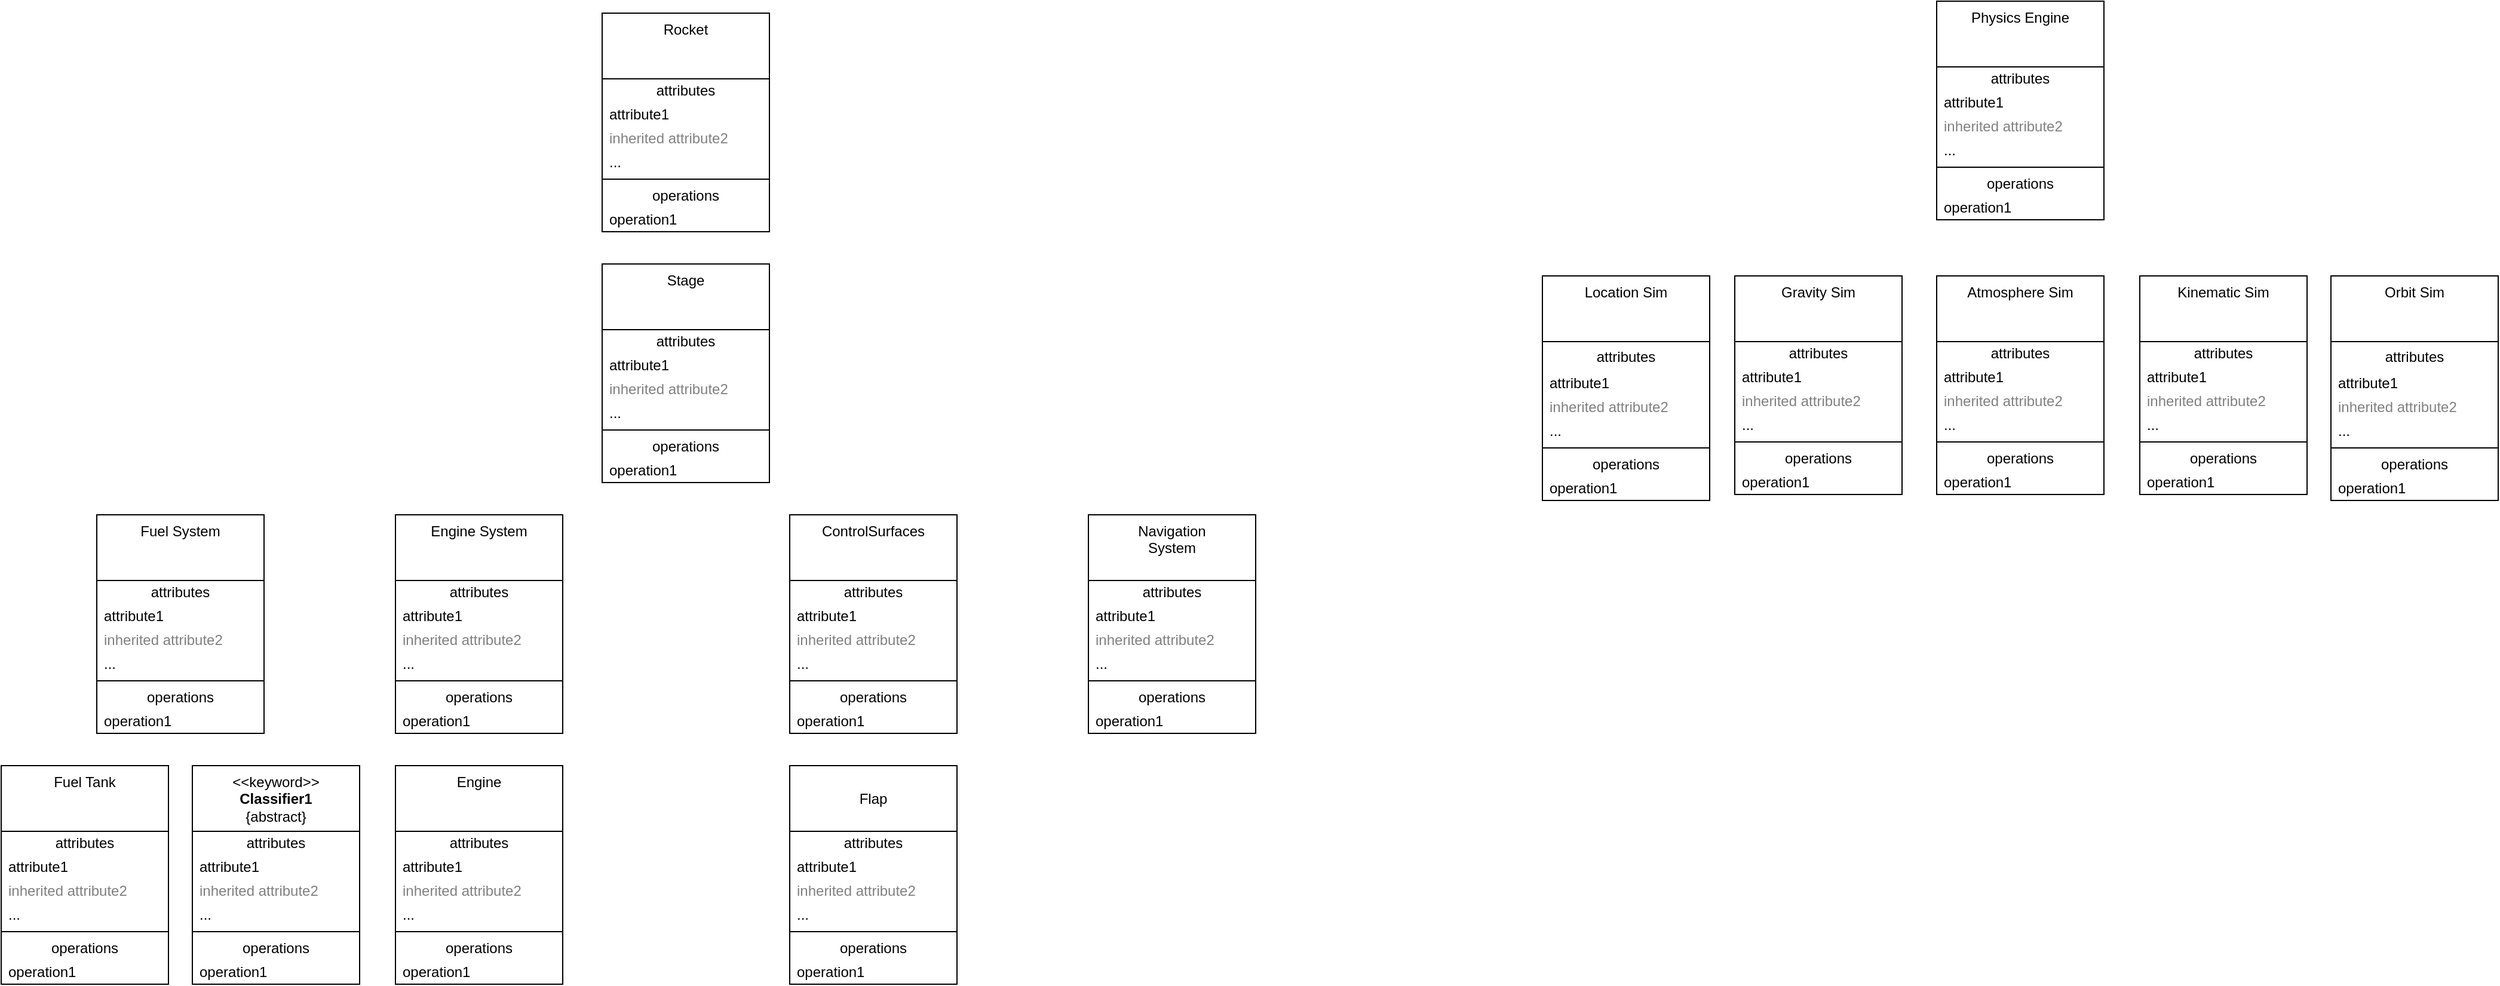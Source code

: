 <mxfile version="25.0.3">
  <diagram id="C5RBs43oDa-KdzZeNtuy" name="Page-1">
    <mxGraphModel dx="2218" dy="753" grid="1" gridSize="10" guides="1" tooltips="1" connect="1" arrows="1" fold="1" page="1" pageScale="1" pageWidth="827" pageHeight="1169" math="0" shadow="0">
      <root>
        <mxCell id="WIyWlLk6GJQsqaUBKTNV-0" />
        <mxCell id="WIyWlLk6GJQsqaUBKTNV-1" parent="WIyWlLk6GJQsqaUBKTNV-0" />
        <mxCell id="3I-1rh7asqdS5Tqx0o0W-0" value="Rocket" style="swimlane;fontStyle=0;align=center;verticalAlign=top;childLayout=stackLayout;horizontal=1;startSize=55;horizontalStack=0;resizeParent=1;resizeParentMax=0;resizeLast=0;collapsible=0;marginBottom=0;html=1;whiteSpace=wrap;" vertex="1" parent="WIyWlLk6GJQsqaUBKTNV-1">
          <mxGeometry x="343" y="130" width="140" height="183" as="geometry" />
        </mxCell>
        <mxCell id="3I-1rh7asqdS5Tqx0o0W-1" value="attributes" style="text;html=1;strokeColor=none;fillColor=none;align=center;verticalAlign=middle;spacingLeft=4;spacingRight=4;overflow=hidden;rotatable=0;points=[[0,0.5],[1,0.5]];portConstraint=eastwest;whiteSpace=wrap;" vertex="1" parent="3I-1rh7asqdS5Tqx0o0W-0">
          <mxGeometry y="55" width="140" height="20" as="geometry" />
        </mxCell>
        <mxCell id="3I-1rh7asqdS5Tqx0o0W-2" value="attribute1" style="text;html=1;strokeColor=none;fillColor=none;align=left;verticalAlign=middle;spacingLeft=4;spacingRight=4;overflow=hidden;rotatable=0;points=[[0,0.5],[1,0.5]];portConstraint=eastwest;whiteSpace=wrap;" vertex="1" parent="3I-1rh7asqdS5Tqx0o0W-0">
          <mxGeometry y="75" width="140" height="20" as="geometry" />
        </mxCell>
        <mxCell id="3I-1rh7asqdS5Tqx0o0W-3" value="inherited attribute2" style="text;html=1;strokeColor=none;fillColor=none;align=left;verticalAlign=middle;spacingLeft=4;spacingRight=4;overflow=hidden;rotatable=0;points=[[0,0.5],[1,0.5]];portConstraint=eastwest;fontColor=#808080;whiteSpace=wrap;" vertex="1" parent="3I-1rh7asqdS5Tqx0o0W-0">
          <mxGeometry y="95" width="140" height="20" as="geometry" />
        </mxCell>
        <mxCell id="3I-1rh7asqdS5Tqx0o0W-4" value="..." style="text;html=1;strokeColor=none;fillColor=none;align=left;verticalAlign=middle;spacingLeft=4;spacingRight=4;overflow=hidden;rotatable=0;points=[[0,0.5],[1,0.5]];portConstraint=eastwest;whiteSpace=wrap;" vertex="1" parent="3I-1rh7asqdS5Tqx0o0W-0">
          <mxGeometry y="115" width="140" height="20" as="geometry" />
        </mxCell>
        <mxCell id="3I-1rh7asqdS5Tqx0o0W-5" value="" style="line;strokeWidth=1;fillColor=none;align=left;verticalAlign=middle;spacingTop=-1;spacingLeft=3;spacingRight=3;rotatable=0;labelPosition=right;points=[];portConstraint=eastwest;" vertex="1" parent="3I-1rh7asqdS5Tqx0o0W-0">
          <mxGeometry y="135" width="140" height="8" as="geometry" />
        </mxCell>
        <mxCell id="3I-1rh7asqdS5Tqx0o0W-6" value="operations" style="text;html=1;strokeColor=none;fillColor=none;align=center;verticalAlign=middle;spacingLeft=4;spacingRight=4;overflow=hidden;rotatable=0;points=[[0,0.5],[1,0.5]];portConstraint=eastwest;whiteSpace=wrap;" vertex="1" parent="3I-1rh7asqdS5Tqx0o0W-0">
          <mxGeometry y="143" width="140" height="20" as="geometry" />
        </mxCell>
        <mxCell id="3I-1rh7asqdS5Tqx0o0W-7" value="operation1" style="text;html=1;strokeColor=none;fillColor=none;align=left;verticalAlign=middle;spacingLeft=4;spacingRight=4;overflow=hidden;rotatable=0;points=[[0,0.5],[1,0.5]];portConstraint=eastwest;whiteSpace=wrap;" vertex="1" parent="3I-1rh7asqdS5Tqx0o0W-0">
          <mxGeometry y="163" width="140" height="20" as="geometry" />
        </mxCell>
        <mxCell id="3I-1rh7asqdS5Tqx0o0W-48" value="Engine System&lt;div&gt;&lt;br&gt;&lt;/div&gt;" style="swimlane;fontStyle=0;align=center;verticalAlign=top;childLayout=stackLayout;horizontal=1;startSize=55;horizontalStack=0;resizeParent=1;resizeParentMax=0;resizeLast=0;collapsible=0;marginBottom=0;html=1;whiteSpace=wrap;" vertex="1" parent="WIyWlLk6GJQsqaUBKTNV-1">
          <mxGeometry x="170" y="550" width="140" height="183" as="geometry" />
        </mxCell>
        <mxCell id="3I-1rh7asqdS5Tqx0o0W-49" value="attributes" style="text;html=1;strokeColor=none;fillColor=none;align=center;verticalAlign=middle;spacingLeft=4;spacingRight=4;overflow=hidden;rotatable=0;points=[[0,0.5],[1,0.5]];portConstraint=eastwest;whiteSpace=wrap;" vertex="1" parent="3I-1rh7asqdS5Tqx0o0W-48">
          <mxGeometry y="55" width="140" height="20" as="geometry" />
        </mxCell>
        <mxCell id="3I-1rh7asqdS5Tqx0o0W-50" value="attribute1" style="text;html=1;strokeColor=none;fillColor=none;align=left;verticalAlign=middle;spacingLeft=4;spacingRight=4;overflow=hidden;rotatable=0;points=[[0,0.5],[1,0.5]];portConstraint=eastwest;whiteSpace=wrap;" vertex="1" parent="3I-1rh7asqdS5Tqx0o0W-48">
          <mxGeometry y="75" width="140" height="20" as="geometry" />
        </mxCell>
        <mxCell id="3I-1rh7asqdS5Tqx0o0W-51" value="inherited attribute2" style="text;html=1;strokeColor=none;fillColor=none;align=left;verticalAlign=middle;spacingLeft=4;spacingRight=4;overflow=hidden;rotatable=0;points=[[0,0.5],[1,0.5]];portConstraint=eastwest;fontColor=#808080;whiteSpace=wrap;" vertex="1" parent="3I-1rh7asqdS5Tqx0o0W-48">
          <mxGeometry y="95" width="140" height="20" as="geometry" />
        </mxCell>
        <mxCell id="3I-1rh7asqdS5Tqx0o0W-52" value="..." style="text;html=1;strokeColor=none;fillColor=none;align=left;verticalAlign=middle;spacingLeft=4;spacingRight=4;overflow=hidden;rotatable=0;points=[[0,0.5],[1,0.5]];portConstraint=eastwest;whiteSpace=wrap;" vertex="1" parent="3I-1rh7asqdS5Tqx0o0W-48">
          <mxGeometry y="115" width="140" height="20" as="geometry" />
        </mxCell>
        <mxCell id="3I-1rh7asqdS5Tqx0o0W-53" value="" style="line;strokeWidth=1;fillColor=none;align=left;verticalAlign=middle;spacingTop=-1;spacingLeft=3;spacingRight=3;rotatable=0;labelPosition=right;points=[];portConstraint=eastwest;" vertex="1" parent="3I-1rh7asqdS5Tqx0o0W-48">
          <mxGeometry y="135" width="140" height="8" as="geometry" />
        </mxCell>
        <mxCell id="3I-1rh7asqdS5Tqx0o0W-54" value="operations" style="text;html=1;strokeColor=none;fillColor=none;align=center;verticalAlign=middle;spacingLeft=4;spacingRight=4;overflow=hidden;rotatable=0;points=[[0,0.5],[1,0.5]];portConstraint=eastwest;whiteSpace=wrap;" vertex="1" parent="3I-1rh7asqdS5Tqx0o0W-48">
          <mxGeometry y="143" width="140" height="20" as="geometry" />
        </mxCell>
        <mxCell id="3I-1rh7asqdS5Tqx0o0W-55" value="operation1" style="text;html=1;strokeColor=none;fillColor=none;align=left;verticalAlign=middle;spacingLeft=4;spacingRight=4;overflow=hidden;rotatable=0;points=[[0,0.5],[1,0.5]];portConstraint=eastwest;whiteSpace=wrap;" vertex="1" parent="3I-1rh7asqdS5Tqx0o0W-48">
          <mxGeometry y="163" width="140" height="20" as="geometry" />
        </mxCell>
        <mxCell id="3I-1rh7asqdS5Tqx0o0W-56" value="&lt;div&gt;ControlSurfaces&lt;/div&gt;" style="swimlane;fontStyle=0;align=center;verticalAlign=top;childLayout=stackLayout;horizontal=1;startSize=55;horizontalStack=0;resizeParent=1;resizeParentMax=0;resizeLast=0;collapsible=0;marginBottom=0;html=1;whiteSpace=wrap;" vertex="1" parent="WIyWlLk6GJQsqaUBKTNV-1">
          <mxGeometry x="500" y="550" width="140" height="183" as="geometry" />
        </mxCell>
        <mxCell id="3I-1rh7asqdS5Tqx0o0W-57" value="attributes" style="text;html=1;strokeColor=none;fillColor=none;align=center;verticalAlign=middle;spacingLeft=4;spacingRight=4;overflow=hidden;rotatable=0;points=[[0,0.5],[1,0.5]];portConstraint=eastwest;whiteSpace=wrap;" vertex="1" parent="3I-1rh7asqdS5Tqx0o0W-56">
          <mxGeometry y="55" width="140" height="20" as="geometry" />
        </mxCell>
        <mxCell id="3I-1rh7asqdS5Tqx0o0W-58" value="attribute1" style="text;html=1;strokeColor=none;fillColor=none;align=left;verticalAlign=middle;spacingLeft=4;spacingRight=4;overflow=hidden;rotatable=0;points=[[0,0.5],[1,0.5]];portConstraint=eastwest;whiteSpace=wrap;" vertex="1" parent="3I-1rh7asqdS5Tqx0o0W-56">
          <mxGeometry y="75" width="140" height="20" as="geometry" />
        </mxCell>
        <mxCell id="3I-1rh7asqdS5Tqx0o0W-59" value="inherited attribute2" style="text;html=1;strokeColor=none;fillColor=none;align=left;verticalAlign=middle;spacingLeft=4;spacingRight=4;overflow=hidden;rotatable=0;points=[[0,0.5],[1,0.5]];portConstraint=eastwest;fontColor=#808080;whiteSpace=wrap;" vertex="1" parent="3I-1rh7asqdS5Tqx0o0W-56">
          <mxGeometry y="95" width="140" height="20" as="geometry" />
        </mxCell>
        <mxCell id="3I-1rh7asqdS5Tqx0o0W-60" value="..." style="text;html=1;strokeColor=none;fillColor=none;align=left;verticalAlign=middle;spacingLeft=4;spacingRight=4;overflow=hidden;rotatable=0;points=[[0,0.5],[1,0.5]];portConstraint=eastwest;whiteSpace=wrap;" vertex="1" parent="3I-1rh7asqdS5Tqx0o0W-56">
          <mxGeometry y="115" width="140" height="20" as="geometry" />
        </mxCell>
        <mxCell id="3I-1rh7asqdS5Tqx0o0W-61" value="" style="line;strokeWidth=1;fillColor=none;align=left;verticalAlign=middle;spacingTop=-1;spacingLeft=3;spacingRight=3;rotatable=0;labelPosition=right;points=[];portConstraint=eastwest;" vertex="1" parent="3I-1rh7asqdS5Tqx0o0W-56">
          <mxGeometry y="135" width="140" height="8" as="geometry" />
        </mxCell>
        <mxCell id="3I-1rh7asqdS5Tqx0o0W-62" value="operations" style="text;html=1;strokeColor=none;fillColor=none;align=center;verticalAlign=middle;spacingLeft=4;spacingRight=4;overflow=hidden;rotatable=0;points=[[0,0.5],[1,0.5]];portConstraint=eastwest;whiteSpace=wrap;" vertex="1" parent="3I-1rh7asqdS5Tqx0o0W-56">
          <mxGeometry y="143" width="140" height="20" as="geometry" />
        </mxCell>
        <mxCell id="3I-1rh7asqdS5Tqx0o0W-63" value="operation1" style="text;html=1;strokeColor=none;fillColor=none;align=left;verticalAlign=middle;spacingLeft=4;spacingRight=4;overflow=hidden;rotatable=0;points=[[0,0.5],[1,0.5]];portConstraint=eastwest;whiteSpace=wrap;" vertex="1" parent="3I-1rh7asqdS5Tqx0o0W-56">
          <mxGeometry y="163" width="140" height="20" as="geometry" />
        </mxCell>
        <mxCell id="3I-1rh7asqdS5Tqx0o0W-70" value="Engine" style="swimlane;fontStyle=0;align=center;verticalAlign=top;childLayout=stackLayout;horizontal=1;startSize=55;horizontalStack=0;resizeParent=1;resizeParentMax=0;resizeLast=0;collapsible=0;marginBottom=0;html=1;whiteSpace=wrap;" vertex="1" parent="WIyWlLk6GJQsqaUBKTNV-1">
          <mxGeometry x="170" y="760" width="140" height="183" as="geometry" />
        </mxCell>
        <mxCell id="3I-1rh7asqdS5Tqx0o0W-71" value="attributes" style="text;html=1;strokeColor=none;fillColor=none;align=center;verticalAlign=middle;spacingLeft=4;spacingRight=4;overflow=hidden;rotatable=0;points=[[0,0.5],[1,0.5]];portConstraint=eastwest;whiteSpace=wrap;" vertex="1" parent="3I-1rh7asqdS5Tqx0o0W-70">
          <mxGeometry y="55" width="140" height="20" as="geometry" />
        </mxCell>
        <mxCell id="3I-1rh7asqdS5Tqx0o0W-72" value="attribute1" style="text;html=1;strokeColor=none;fillColor=none;align=left;verticalAlign=middle;spacingLeft=4;spacingRight=4;overflow=hidden;rotatable=0;points=[[0,0.5],[1,0.5]];portConstraint=eastwest;whiteSpace=wrap;" vertex="1" parent="3I-1rh7asqdS5Tqx0o0W-70">
          <mxGeometry y="75" width="140" height="20" as="geometry" />
        </mxCell>
        <mxCell id="3I-1rh7asqdS5Tqx0o0W-73" value="inherited attribute2" style="text;html=1;strokeColor=none;fillColor=none;align=left;verticalAlign=middle;spacingLeft=4;spacingRight=4;overflow=hidden;rotatable=0;points=[[0,0.5],[1,0.5]];portConstraint=eastwest;fontColor=#808080;whiteSpace=wrap;" vertex="1" parent="3I-1rh7asqdS5Tqx0o0W-70">
          <mxGeometry y="95" width="140" height="20" as="geometry" />
        </mxCell>
        <mxCell id="3I-1rh7asqdS5Tqx0o0W-74" value="..." style="text;html=1;strokeColor=none;fillColor=none;align=left;verticalAlign=middle;spacingLeft=4;spacingRight=4;overflow=hidden;rotatable=0;points=[[0,0.5],[1,0.5]];portConstraint=eastwest;whiteSpace=wrap;" vertex="1" parent="3I-1rh7asqdS5Tqx0o0W-70">
          <mxGeometry y="115" width="140" height="20" as="geometry" />
        </mxCell>
        <mxCell id="3I-1rh7asqdS5Tqx0o0W-75" value="" style="line;strokeWidth=1;fillColor=none;align=left;verticalAlign=middle;spacingTop=-1;spacingLeft=3;spacingRight=3;rotatable=0;labelPosition=right;points=[];portConstraint=eastwest;" vertex="1" parent="3I-1rh7asqdS5Tqx0o0W-70">
          <mxGeometry y="135" width="140" height="8" as="geometry" />
        </mxCell>
        <mxCell id="3I-1rh7asqdS5Tqx0o0W-76" value="operations" style="text;html=1;strokeColor=none;fillColor=none;align=center;verticalAlign=middle;spacingLeft=4;spacingRight=4;overflow=hidden;rotatable=0;points=[[0,0.5],[1,0.5]];portConstraint=eastwest;whiteSpace=wrap;" vertex="1" parent="3I-1rh7asqdS5Tqx0o0W-70">
          <mxGeometry y="143" width="140" height="20" as="geometry" />
        </mxCell>
        <mxCell id="3I-1rh7asqdS5Tqx0o0W-77" value="operation1" style="text;html=1;strokeColor=none;fillColor=none;align=left;verticalAlign=middle;spacingLeft=4;spacingRight=4;overflow=hidden;rotatable=0;points=[[0,0.5],[1,0.5]];portConstraint=eastwest;whiteSpace=wrap;" vertex="1" parent="3I-1rh7asqdS5Tqx0o0W-70">
          <mxGeometry y="163" width="140" height="20" as="geometry" />
        </mxCell>
        <mxCell id="3I-1rh7asqdS5Tqx0o0W-78" value="&lt;br&gt;Flap" style="swimlane;fontStyle=0;align=center;verticalAlign=top;childLayout=stackLayout;horizontal=1;startSize=55;horizontalStack=0;resizeParent=1;resizeParentMax=0;resizeLast=0;collapsible=0;marginBottom=0;html=1;whiteSpace=wrap;" vertex="1" parent="WIyWlLk6GJQsqaUBKTNV-1">
          <mxGeometry x="500" y="760" width="140" height="183" as="geometry" />
        </mxCell>
        <mxCell id="3I-1rh7asqdS5Tqx0o0W-79" value="attributes" style="text;html=1;strokeColor=none;fillColor=none;align=center;verticalAlign=middle;spacingLeft=4;spacingRight=4;overflow=hidden;rotatable=0;points=[[0,0.5],[1,0.5]];portConstraint=eastwest;whiteSpace=wrap;" vertex="1" parent="3I-1rh7asqdS5Tqx0o0W-78">
          <mxGeometry y="55" width="140" height="20" as="geometry" />
        </mxCell>
        <mxCell id="3I-1rh7asqdS5Tqx0o0W-80" value="attribute1" style="text;html=1;strokeColor=none;fillColor=none;align=left;verticalAlign=middle;spacingLeft=4;spacingRight=4;overflow=hidden;rotatable=0;points=[[0,0.5],[1,0.5]];portConstraint=eastwest;whiteSpace=wrap;" vertex="1" parent="3I-1rh7asqdS5Tqx0o0W-78">
          <mxGeometry y="75" width="140" height="20" as="geometry" />
        </mxCell>
        <mxCell id="3I-1rh7asqdS5Tqx0o0W-81" value="inherited attribute2" style="text;html=1;strokeColor=none;fillColor=none;align=left;verticalAlign=middle;spacingLeft=4;spacingRight=4;overflow=hidden;rotatable=0;points=[[0,0.5],[1,0.5]];portConstraint=eastwest;fontColor=#808080;whiteSpace=wrap;" vertex="1" parent="3I-1rh7asqdS5Tqx0o0W-78">
          <mxGeometry y="95" width="140" height="20" as="geometry" />
        </mxCell>
        <mxCell id="3I-1rh7asqdS5Tqx0o0W-82" value="..." style="text;html=1;strokeColor=none;fillColor=none;align=left;verticalAlign=middle;spacingLeft=4;spacingRight=4;overflow=hidden;rotatable=0;points=[[0,0.5],[1,0.5]];portConstraint=eastwest;whiteSpace=wrap;" vertex="1" parent="3I-1rh7asqdS5Tqx0o0W-78">
          <mxGeometry y="115" width="140" height="20" as="geometry" />
        </mxCell>
        <mxCell id="3I-1rh7asqdS5Tqx0o0W-83" value="" style="line;strokeWidth=1;fillColor=none;align=left;verticalAlign=middle;spacingTop=-1;spacingLeft=3;spacingRight=3;rotatable=0;labelPosition=right;points=[];portConstraint=eastwest;" vertex="1" parent="3I-1rh7asqdS5Tqx0o0W-78">
          <mxGeometry y="135" width="140" height="8" as="geometry" />
        </mxCell>
        <mxCell id="3I-1rh7asqdS5Tqx0o0W-84" value="operations" style="text;html=1;strokeColor=none;fillColor=none;align=center;verticalAlign=middle;spacingLeft=4;spacingRight=4;overflow=hidden;rotatable=0;points=[[0,0.5],[1,0.5]];portConstraint=eastwest;whiteSpace=wrap;" vertex="1" parent="3I-1rh7asqdS5Tqx0o0W-78">
          <mxGeometry y="143" width="140" height="20" as="geometry" />
        </mxCell>
        <mxCell id="3I-1rh7asqdS5Tqx0o0W-85" value="operation1" style="text;html=1;strokeColor=none;fillColor=none;align=left;verticalAlign=middle;spacingLeft=4;spacingRight=4;overflow=hidden;rotatable=0;points=[[0,0.5],[1,0.5]];portConstraint=eastwest;whiteSpace=wrap;" vertex="1" parent="3I-1rh7asqdS5Tqx0o0W-78">
          <mxGeometry y="163" width="140" height="20" as="geometry" />
        </mxCell>
        <mxCell id="3I-1rh7asqdS5Tqx0o0W-86" value="Fuel System" style="swimlane;fontStyle=0;align=center;verticalAlign=top;childLayout=stackLayout;horizontal=1;startSize=55;horizontalStack=0;resizeParent=1;resizeParentMax=0;resizeLast=0;collapsible=0;marginBottom=0;html=1;whiteSpace=wrap;" vertex="1" parent="WIyWlLk6GJQsqaUBKTNV-1">
          <mxGeometry x="-80" y="550" width="140" height="183" as="geometry" />
        </mxCell>
        <mxCell id="3I-1rh7asqdS5Tqx0o0W-87" value="attributes" style="text;html=1;strokeColor=none;fillColor=none;align=center;verticalAlign=middle;spacingLeft=4;spacingRight=4;overflow=hidden;rotatable=0;points=[[0,0.5],[1,0.5]];portConstraint=eastwest;whiteSpace=wrap;" vertex="1" parent="3I-1rh7asqdS5Tqx0o0W-86">
          <mxGeometry y="55" width="140" height="20" as="geometry" />
        </mxCell>
        <mxCell id="3I-1rh7asqdS5Tqx0o0W-88" value="attribute1" style="text;html=1;strokeColor=none;fillColor=none;align=left;verticalAlign=middle;spacingLeft=4;spacingRight=4;overflow=hidden;rotatable=0;points=[[0,0.5],[1,0.5]];portConstraint=eastwest;whiteSpace=wrap;" vertex="1" parent="3I-1rh7asqdS5Tqx0o0W-86">
          <mxGeometry y="75" width="140" height="20" as="geometry" />
        </mxCell>
        <mxCell id="3I-1rh7asqdS5Tqx0o0W-89" value="inherited attribute2" style="text;html=1;strokeColor=none;fillColor=none;align=left;verticalAlign=middle;spacingLeft=4;spacingRight=4;overflow=hidden;rotatable=0;points=[[0,0.5],[1,0.5]];portConstraint=eastwest;fontColor=#808080;whiteSpace=wrap;" vertex="1" parent="3I-1rh7asqdS5Tqx0o0W-86">
          <mxGeometry y="95" width="140" height="20" as="geometry" />
        </mxCell>
        <mxCell id="3I-1rh7asqdS5Tqx0o0W-90" value="..." style="text;html=1;strokeColor=none;fillColor=none;align=left;verticalAlign=middle;spacingLeft=4;spacingRight=4;overflow=hidden;rotatable=0;points=[[0,0.5],[1,0.5]];portConstraint=eastwest;whiteSpace=wrap;" vertex="1" parent="3I-1rh7asqdS5Tqx0o0W-86">
          <mxGeometry y="115" width="140" height="20" as="geometry" />
        </mxCell>
        <mxCell id="3I-1rh7asqdS5Tqx0o0W-91" value="" style="line;strokeWidth=1;fillColor=none;align=left;verticalAlign=middle;spacingTop=-1;spacingLeft=3;spacingRight=3;rotatable=0;labelPosition=right;points=[];portConstraint=eastwest;" vertex="1" parent="3I-1rh7asqdS5Tqx0o0W-86">
          <mxGeometry y="135" width="140" height="8" as="geometry" />
        </mxCell>
        <mxCell id="3I-1rh7asqdS5Tqx0o0W-92" value="operations" style="text;html=1;strokeColor=none;fillColor=none;align=center;verticalAlign=middle;spacingLeft=4;spacingRight=4;overflow=hidden;rotatable=0;points=[[0,0.5],[1,0.5]];portConstraint=eastwest;whiteSpace=wrap;" vertex="1" parent="3I-1rh7asqdS5Tqx0o0W-86">
          <mxGeometry y="143" width="140" height="20" as="geometry" />
        </mxCell>
        <mxCell id="3I-1rh7asqdS5Tqx0o0W-93" value="operation1" style="text;html=1;strokeColor=none;fillColor=none;align=left;verticalAlign=middle;spacingLeft=4;spacingRight=4;overflow=hidden;rotatable=0;points=[[0,0.5],[1,0.5]];portConstraint=eastwest;whiteSpace=wrap;" vertex="1" parent="3I-1rh7asqdS5Tqx0o0W-86">
          <mxGeometry y="163" width="140" height="20" as="geometry" />
        </mxCell>
        <mxCell id="3I-1rh7asqdS5Tqx0o0W-94" value="Fuel Tank" style="swimlane;fontStyle=0;align=center;verticalAlign=top;childLayout=stackLayout;horizontal=1;startSize=55;horizontalStack=0;resizeParent=1;resizeParentMax=0;resizeLast=0;collapsible=0;marginBottom=0;html=1;whiteSpace=wrap;" vertex="1" parent="WIyWlLk6GJQsqaUBKTNV-1">
          <mxGeometry x="-160" y="760" width="140" height="183" as="geometry" />
        </mxCell>
        <mxCell id="3I-1rh7asqdS5Tqx0o0W-95" value="attributes" style="text;html=1;strokeColor=none;fillColor=none;align=center;verticalAlign=middle;spacingLeft=4;spacingRight=4;overflow=hidden;rotatable=0;points=[[0,0.5],[1,0.5]];portConstraint=eastwest;whiteSpace=wrap;" vertex="1" parent="3I-1rh7asqdS5Tqx0o0W-94">
          <mxGeometry y="55" width="140" height="20" as="geometry" />
        </mxCell>
        <mxCell id="3I-1rh7asqdS5Tqx0o0W-96" value="attribute1" style="text;html=1;strokeColor=none;fillColor=none;align=left;verticalAlign=middle;spacingLeft=4;spacingRight=4;overflow=hidden;rotatable=0;points=[[0,0.5],[1,0.5]];portConstraint=eastwest;whiteSpace=wrap;" vertex="1" parent="3I-1rh7asqdS5Tqx0o0W-94">
          <mxGeometry y="75" width="140" height="20" as="geometry" />
        </mxCell>
        <mxCell id="3I-1rh7asqdS5Tqx0o0W-97" value="inherited attribute2" style="text;html=1;strokeColor=none;fillColor=none;align=left;verticalAlign=middle;spacingLeft=4;spacingRight=4;overflow=hidden;rotatable=0;points=[[0,0.5],[1,0.5]];portConstraint=eastwest;fontColor=#808080;whiteSpace=wrap;" vertex="1" parent="3I-1rh7asqdS5Tqx0o0W-94">
          <mxGeometry y="95" width="140" height="20" as="geometry" />
        </mxCell>
        <mxCell id="3I-1rh7asqdS5Tqx0o0W-98" value="..." style="text;html=1;strokeColor=none;fillColor=none;align=left;verticalAlign=middle;spacingLeft=4;spacingRight=4;overflow=hidden;rotatable=0;points=[[0,0.5],[1,0.5]];portConstraint=eastwest;whiteSpace=wrap;" vertex="1" parent="3I-1rh7asqdS5Tqx0o0W-94">
          <mxGeometry y="115" width="140" height="20" as="geometry" />
        </mxCell>
        <mxCell id="3I-1rh7asqdS5Tqx0o0W-99" value="" style="line;strokeWidth=1;fillColor=none;align=left;verticalAlign=middle;spacingTop=-1;spacingLeft=3;spacingRight=3;rotatable=0;labelPosition=right;points=[];portConstraint=eastwest;" vertex="1" parent="3I-1rh7asqdS5Tqx0o0W-94">
          <mxGeometry y="135" width="140" height="8" as="geometry" />
        </mxCell>
        <mxCell id="3I-1rh7asqdS5Tqx0o0W-100" value="operations" style="text;html=1;strokeColor=none;fillColor=none;align=center;verticalAlign=middle;spacingLeft=4;spacingRight=4;overflow=hidden;rotatable=0;points=[[0,0.5],[1,0.5]];portConstraint=eastwest;whiteSpace=wrap;" vertex="1" parent="3I-1rh7asqdS5Tqx0o0W-94">
          <mxGeometry y="143" width="140" height="20" as="geometry" />
        </mxCell>
        <mxCell id="3I-1rh7asqdS5Tqx0o0W-101" value="operation1" style="text;html=1;strokeColor=none;fillColor=none;align=left;verticalAlign=middle;spacingLeft=4;spacingRight=4;overflow=hidden;rotatable=0;points=[[0,0.5],[1,0.5]];portConstraint=eastwest;whiteSpace=wrap;" vertex="1" parent="3I-1rh7asqdS5Tqx0o0W-94">
          <mxGeometry y="163" width="140" height="20" as="geometry" />
        </mxCell>
        <mxCell id="3I-1rh7asqdS5Tqx0o0W-102" value="&amp;lt;&amp;lt;keyword&amp;gt;&amp;gt;&lt;br&gt;&lt;b&gt;Classifier1&lt;/b&gt;&lt;br&gt;{abstract}" style="swimlane;fontStyle=0;align=center;verticalAlign=top;childLayout=stackLayout;horizontal=1;startSize=55;horizontalStack=0;resizeParent=1;resizeParentMax=0;resizeLast=0;collapsible=0;marginBottom=0;html=1;whiteSpace=wrap;" vertex="1" parent="WIyWlLk6GJQsqaUBKTNV-1">
          <mxGeometry y="760" width="140" height="183" as="geometry" />
        </mxCell>
        <mxCell id="3I-1rh7asqdS5Tqx0o0W-103" value="attributes" style="text;html=1;strokeColor=none;fillColor=none;align=center;verticalAlign=middle;spacingLeft=4;spacingRight=4;overflow=hidden;rotatable=0;points=[[0,0.5],[1,0.5]];portConstraint=eastwest;whiteSpace=wrap;" vertex="1" parent="3I-1rh7asqdS5Tqx0o0W-102">
          <mxGeometry y="55" width="140" height="20" as="geometry" />
        </mxCell>
        <mxCell id="3I-1rh7asqdS5Tqx0o0W-104" value="attribute1" style="text;html=1;strokeColor=none;fillColor=none;align=left;verticalAlign=middle;spacingLeft=4;spacingRight=4;overflow=hidden;rotatable=0;points=[[0,0.5],[1,0.5]];portConstraint=eastwest;whiteSpace=wrap;" vertex="1" parent="3I-1rh7asqdS5Tqx0o0W-102">
          <mxGeometry y="75" width="140" height="20" as="geometry" />
        </mxCell>
        <mxCell id="3I-1rh7asqdS5Tqx0o0W-105" value="inherited attribute2" style="text;html=1;strokeColor=none;fillColor=none;align=left;verticalAlign=middle;spacingLeft=4;spacingRight=4;overflow=hidden;rotatable=0;points=[[0,0.5],[1,0.5]];portConstraint=eastwest;fontColor=#808080;whiteSpace=wrap;" vertex="1" parent="3I-1rh7asqdS5Tqx0o0W-102">
          <mxGeometry y="95" width="140" height="20" as="geometry" />
        </mxCell>
        <mxCell id="3I-1rh7asqdS5Tqx0o0W-106" value="..." style="text;html=1;strokeColor=none;fillColor=none;align=left;verticalAlign=middle;spacingLeft=4;spacingRight=4;overflow=hidden;rotatable=0;points=[[0,0.5],[1,0.5]];portConstraint=eastwest;whiteSpace=wrap;" vertex="1" parent="3I-1rh7asqdS5Tqx0o0W-102">
          <mxGeometry y="115" width="140" height="20" as="geometry" />
        </mxCell>
        <mxCell id="3I-1rh7asqdS5Tqx0o0W-107" value="" style="line;strokeWidth=1;fillColor=none;align=left;verticalAlign=middle;spacingTop=-1;spacingLeft=3;spacingRight=3;rotatable=0;labelPosition=right;points=[];portConstraint=eastwest;" vertex="1" parent="3I-1rh7asqdS5Tqx0o0W-102">
          <mxGeometry y="135" width="140" height="8" as="geometry" />
        </mxCell>
        <mxCell id="3I-1rh7asqdS5Tqx0o0W-108" value="operations" style="text;html=1;strokeColor=none;fillColor=none;align=center;verticalAlign=middle;spacingLeft=4;spacingRight=4;overflow=hidden;rotatable=0;points=[[0,0.5],[1,0.5]];portConstraint=eastwest;whiteSpace=wrap;" vertex="1" parent="3I-1rh7asqdS5Tqx0o0W-102">
          <mxGeometry y="143" width="140" height="20" as="geometry" />
        </mxCell>
        <mxCell id="3I-1rh7asqdS5Tqx0o0W-109" value="operation1" style="text;html=1;strokeColor=none;fillColor=none;align=left;verticalAlign=middle;spacingLeft=4;spacingRight=4;overflow=hidden;rotatable=0;points=[[0,0.5],[1,0.5]];portConstraint=eastwest;whiteSpace=wrap;" vertex="1" parent="3I-1rh7asqdS5Tqx0o0W-102">
          <mxGeometry y="163" width="140" height="20" as="geometry" />
        </mxCell>
        <mxCell id="3I-1rh7asqdS5Tqx0o0W-110" value="Navigation&lt;div&gt;System&lt;/div&gt;" style="swimlane;fontStyle=0;align=center;verticalAlign=top;childLayout=stackLayout;horizontal=1;startSize=55;horizontalStack=0;resizeParent=1;resizeParentMax=0;resizeLast=0;collapsible=0;marginBottom=0;html=1;whiteSpace=wrap;" vertex="1" parent="WIyWlLk6GJQsqaUBKTNV-1">
          <mxGeometry x="750" y="550" width="140" height="183" as="geometry" />
        </mxCell>
        <mxCell id="3I-1rh7asqdS5Tqx0o0W-111" value="attributes" style="text;html=1;strokeColor=none;fillColor=none;align=center;verticalAlign=middle;spacingLeft=4;spacingRight=4;overflow=hidden;rotatable=0;points=[[0,0.5],[1,0.5]];portConstraint=eastwest;whiteSpace=wrap;" vertex="1" parent="3I-1rh7asqdS5Tqx0o0W-110">
          <mxGeometry y="55" width="140" height="20" as="geometry" />
        </mxCell>
        <mxCell id="3I-1rh7asqdS5Tqx0o0W-112" value="attribute1" style="text;html=1;strokeColor=none;fillColor=none;align=left;verticalAlign=middle;spacingLeft=4;spacingRight=4;overflow=hidden;rotatable=0;points=[[0,0.5],[1,0.5]];portConstraint=eastwest;whiteSpace=wrap;" vertex="1" parent="3I-1rh7asqdS5Tqx0o0W-110">
          <mxGeometry y="75" width="140" height="20" as="geometry" />
        </mxCell>
        <mxCell id="3I-1rh7asqdS5Tqx0o0W-113" value="inherited attribute2" style="text;html=1;strokeColor=none;fillColor=none;align=left;verticalAlign=middle;spacingLeft=4;spacingRight=4;overflow=hidden;rotatable=0;points=[[0,0.5],[1,0.5]];portConstraint=eastwest;fontColor=#808080;whiteSpace=wrap;" vertex="1" parent="3I-1rh7asqdS5Tqx0o0W-110">
          <mxGeometry y="95" width="140" height="20" as="geometry" />
        </mxCell>
        <mxCell id="3I-1rh7asqdS5Tqx0o0W-114" value="..." style="text;html=1;strokeColor=none;fillColor=none;align=left;verticalAlign=middle;spacingLeft=4;spacingRight=4;overflow=hidden;rotatable=0;points=[[0,0.5],[1,0.5]];portConstraint=eastwest;whiteSpace=wrap;" vertex="1" parent="3I-1rh7asqdS5Tqx0o0W-110">
          <mxGeometry y="115" width="140" height="20" as="geometry" />
        </mxCell>
        <mxCell id="3I-1rh7asqdS5Tqx0o0W-115" value="" style="line;strokeWidth=1;fillColor=none;align=left;verticalAlign=middle;spacingTop=-1;spacingLeft=3;spacingRight=3;rotatable=0;labelPosition=right;points=[];portConstraint=eastwest;" vertex="1" parent="3I-1rh7asqdS5Tqx0o0W-110">
          <mxGeometry y="135" width="140" height="8" as="geometry" />
        </mxCell>
        <mxCell id="3I-1rh7asqdS5Tqx0o0W-116" value="operations" style="text;html=1;strokeColor=none;fillColor=none;align=center;verticalAlign=middle;spacingLeft=4;spacingRight=4;overflow=hidden;rotatable=0;points=[[0,0.5],[1,0.5]];portConstraint=eastwest;whiteSpace=wrap;" vertex="1" parent="3I-1rh7asqdS5Tqx0o0W-110">
          <mxGeometry y="143" width="140" height="20" as="geometry" />
        </mxCell>
        <mxCell id="3I-1rh7asqdS5Tqx0o0W-117" value="operation1" style="text;html=1;strokeColor=none;fillColor=none;align=left;verticalAlign=middle;spacingLeft=4;spacingRight=4;overflow=hidden;rotatable=0;points=[[0,0.5],[1,0.5]];portConstraint=eastwest;whiteSpace=wrap;" vertex="1" parent="3I-1rh7asqdS5Tqx0o0W-110">
          <mxGeometry y="163" width="140" height="20" as="geometry" />
        </mxCell>
        <mxCell id="3I-1rh7asqdS5Tqx0o0W-134" value="Stage" style="swimlane;fontStyle=0;align=center;verticalAlign=top;childLayout=stackLayout;horizontal=1;startSize=55;horizontalStack=0;resizeParent=1;resizeParentMax=0;resizeLast=0;collapsible=0;marginBottom=0;html=1;whiteSpace=wrap;" vertex="1" parent="WIyWlLk6GJQsqaUBKTNV-1">
          <mxGeometry x="343" y="340" width="140" height="183" as="geometry" />
        </mxCell>
        <mxCell id="3I-1rh7asqdS5Tqx0o0W-135" value="attributes" style="text;html=1;strokeColor=none;fillColor=none;align=center;verticalAlign=middle;spacingLeft=4;spacingRight=4;overflow=hidden;rotatable=0;points=[[0,0.5],[1,0.5]];portConstraint=eastwest;whiteSpace=wrap;" vertex="1" parent="3I-1rh7asqdS5Tqx0o0W-134">
          <mxGeometry y="55" width="140" height="20" as="geometry" />
        </mxCell>
        <mxCell id="3I-1rh7asqdS5Tqx0o0W-136" value="attribute1" style="text;html=1;strokeColor=none;fillColor=none;align=left;verticalAlign=middle;spacingLeft=4;spacingRight=4;overflow=hidden;rotatable=0;points=[[0,0.5],[1,0.5]];portConstraint=eastwest;whiteSpace=wrap;" vertex="1" parent="3I-1rh7asqdS5Tqx0o0W-134">
          <mxGeometry y="75" width="140" height="20" as="geometry" />
        </mxCell>
        <mxCell id="3I-1rh7asqdS5Tqx0o0W-137" value="inherited attribute2" style="text;html=1;strokeColor=none;fillColor=none;align=left;verticalAlign=middle;spacingLeft=4;spacingRight=4;overflow=hidden;rotatable=0;points=[[0,0.5],[1,0.5]];portConstraint=eastwest;fontColor=#808080;whiteSpace=wrap;" vertex="1" parent="3I-1rh7asqdS5Tqx0o0W-134">
          <mxGeometry y="95" width="140" height="20" as="geometry" />
        </mxCell>
        <mxCell id="3I-1rh7asqdS5Tqx0o0W-138" value="..." style="text;html=1;strokeColor=none;fillColor=none;align=left;verticalAlign=middle;spacingLeft=4;spacingRight=4;overflow=hidden;rotatable=0;points=[[0,0.5],[1,0.5]];portConstraint=eastwest;whiteSpace=wrap;" vertex="1" parent="3I-1rh7asqdS5Tqx0o0W-134">
          <mxGeometry y="115" width="140" height="20" as="geometry" />
        </mxCell>
        <mxCell id="3I-1rh7asqdS5Tqx0o0W-139" value="" style="line;strokeWidth=1;fillColor=none;align=left;verticalAlign=middle;spacingTop=-1;spacingLeft=3;spacingRight=3;rotatable=0;labelPosition=right;points=[];portConstraint=eastwest;" vertex="1" parent="3I-1rh7asqdS5Tqx0o0W-134">
          <mxGeometry y="135" width="140" height="8" as="geometry" />
        </mxCell>
        <mxCell id="3I-1rh7asqdS5Tqx0o0W-140" value="operations" style="text;html=1;strokeColor=none;fillColor=none;align=center;verticalAlign=middle;spacingLeft=4;spacingRight=4;overflow=hidden;rotatable=0;points=[[0,0.5],[1,0.5]];portConstraint=eastwest;whiteSpace=wrap;" vertex="1" parent="3I-1rh7asqdS5Tqx0o0W-134">
          <mxGeometry y="143" width="140" height="20" as="geometry" />
        </mxCell>
        <mxCell id="3I-1rh7asqdS5Tqx0o0W-141" value="operation1" style="text;html=1;strokeColor=none;fillColor=none;align=left;verticalAlign=middle;spacingLeft=4;spacingRight=4;overflow=hidden;rotatable=0;points=[[0,0.5],[1,0.5]];portConstraint=eastwest;whiteSpace=wrap;" vertex="1" parent="3I-1rh7asqdS5Tqx0o0W-134">
          <mxGeometry y="163" width="140" height="20" as="geometry" />
        </mxCell>
        <mxCell id="3I-1rh7asqdS5Tqx0o0W-142" value="Physics Engine" style="swimlane;fontStyle=0;align=center;verticalAlign=top;childLayout=stackLayout;horizontal=1;startSize=55;horizontalStack=0;resizeParent=1;resizeParentMax=0;resizeLast=0;collapsible=0;marginBottom=0;html=1;whiteSpace=wrap;" vertex="1" parent="WIyWlLk6GJQsqaUBKTNV-1">
          <mxGeometry x="1460" y="120" width="140" height="183" as="geometry" />
        </mxCell>
        <mxCell id="3I-1rh7asqdS5Tqx0o0W-143" value="attributes" style="text;html=1;strokeColor=none;fillColor=none;align=center;verticalAlign=middle;spacingLeft=4;spacingRight=4;overflow=hidden;rotatable=0;points=[[0,0.5],[1,0.5]];portConstraint=eastwest;whiteSpace=wrap;" vertex="1" parent="3I-1rh7asqdS5Tqx0o0W-142">
          <mxGeometry y="55" width="140" height="20" as="geometry" />
        </mxCell>
        <mxCell id="3I-1rh7asqdS5Tqx0o0W-144" value="attribute1" style="text;html=1;strokeColor=none;fillColor=none;align=left;verticalAlign=middle;spacingLeft=4;spacingRight=4;overflow=hidden;rotatable=0;points=[[0,0.5],[1,0.5]];portConstraint=eastwest;whiteSpace=wrap;" vertex="1" parent="3I-1rh7asqdS5Tqx0o0W-142">
          <mxGeometry y="75" width="140" height="20" as="geometry" />
        </mxCell>
        <mxCell id="3I-1rh7asqdS5Tqx0o0W-145" value="inherited attribute2" style="text;html=1;strokeColor=none;fillColor=none;align=left;verticalAlign=middle;spacingLeft=4;spacingRight=4;overflow=hidden;rotatable=0;points=[[0,0.5],[1,0.5]];portConstraint=eastwest;fontColor=#808080;whiteSpace=wrap;" vertex="1" parent="3I-1rh7asqdS5Tqx0o0W-142">
          <mxGeometry y="95" width="140" height="20" as="geometry" />
        </mxCell>
        <mxCell id="3I-1rh7asqdS5Tqx0o0W-146" value="..." style="text;html=1;strokeColor=none;fillColor=none;align=left;verticalAlign=middle;spacingLeft=4;spacingRight=4;overflow=hidden;rotatable=0;points=[[0,0.5],[1,0.5]];portConstraint=eastwest;whiteSpace=wrap;" vertex="1" parent="3I-1rh7asqdS5Tqx0o0W-142">
          <mxGeometry y="115" width="140" height="20" as="geometry" />
        </mxCell>
        <mxCell id="3I-1rh7asqdS5Tqx0o0W-147" value="" style="line;strokeWidth=1;fillColor=none;align=left;verticalAlign=middle;spacingTop=-1;spacingLeft=3;spacingRight=3;rotatable=0;labelPosition=right;points=[];portConstraint=eastwest;" vertex="1" parent="3I-1rh7asqdS5Tqx0o0W-142">
          <mxGeometry y="135" width="140" height="8" as="geometry" />
        </mxCell>
        <mxCell id="3I-1rh7asqdS5Tqx0o0W-148" value="operations" style="text;html=1;strokeColor=none;fillColor=none;align=center;verticalAlign=middle;spacingLeft=4;spacingRight=4;overflow=hidden;rotatable=0;points=[[0,0.5],[1,0.5]];portConstraint=eastwest;whiteSpace=wrap;" vertex="1" parent="3I-1rh7asqdS5Tqx0o0W-142">
          <mxGeometry y="143" width="140" height="20" as="geometry" />
        </mxCell>
        <mxCell id="3I-1rh7asqdS5Tqx0o0W-149" value="operation1" style="text;html=1;strokeColor=none;fillColor=none;align=left;verticalAlign=middle;spacingLeft=4;spacingRight=4;overflow=hidden;rotatable=0;points=[[0,0.5],[1,0.5]];portConstraint=eastwest;whiteSpace=wrap;" vertex="1" parent="3I-1rh7asqdS5Tqx0o0W-142">
          <mxGeometry y="163" width="140" height="20" as="geometry" />
        </mxCell>
        <mxCell id="3I-1rh7asqdS5Tqx0o0W-150" value="Atmosphere Sim&lt;div&gt;&lt;br&gt;&lt;/div&gt;" style="swimlane;fontStyle=0;align=center;verticalAlign=top;childLayout=stackLayout;horizontal=1;startSize=55;horizontalStack=0;resizeParent=1;resizeParentMax=0;resizeLast=0;collapsible=0;marginBottom=0;html=1;whiteSpace=wrap;" vertex="1" parent="WIyWlLk6GJQsqaUBKTNV-1">
          <mxGeometry x="1460" y="350" width="140" height="183" as="geometry" />
        </mxCell>
        <mxCell id="3I-1rh7asqdS5Tqx0o0W-151" value="attributes" style="text;html=1;strokeColor=none;fillColor=none;align=center;verticalAlign=middle;spacingLeft=4;spacingRight=4;overflow=hidden;rotatable=0;points=[[0,0.5],[1,0.5]];portConstraint=eastwest;whiteSpace=wrap;" vertex="1" parent="3I-1rh7asqdS5Tqx0o0W-150">
          <mxGeometry y="55" width="140" height="20" as="geometry" />
        </mxCell>
        <mxCell id="3I-1rh7asqdS5Tqx0o0W-152" value="attribute1" style="text;html=1;strokeColor=none;fillColor=none;align=left;verticalAlign=middle;spacingLeft=4;spacingRight=4;overflow=hidden;rotatable=0;points=[[0,0.5],[1,0.5]];portConstraint=eastwest;whiteSpace=wrap;" vertex="1" parent="3I-1rh7asqdS5Tqx0o0W-150">
          <mxGeometry y="75" width="140" height="20" as="geometry" />
        </mxCell>
        <mxCell id="3I-1rh7asqdS5Tqx0o0W-153" value="inherited attribute2" style="text;html=1;strokeColor=none;fillColor=none;align=left;verticalAlign=middle;spacingLeft=4;spacingRight=4;overflow=hidden;rotatable=0;points=[[0,0.5],[1,0.5]];portConstraint=eastwest;fontColor=#808080;whiteSpace=wrap;" vertex="1" parent="3I-1rh7asqdS5Tqx0o0W-150">
          <mxGeometry y="95" width="140" height="20" as="geometry" />
        </mxCell>
        <mxCell id="3I-1rh7asqdS5Tqx0o0W-154" value="..." style="text;html=1;strokeColor=none;fillColor=none;align=left;verticalAlign=middle;spacingLeft=4;spacingRight=4;overflow=hidden;rotatable=0;points=[[0,0.5],[1,0.5]];portConstraint=eastwest;whiteSpace=wrap;" vertex="1" parent="3I-1rh7asqdS5Tqx0o0W-150">
          <mxGeometry y="115" width="140" height="20" as="geometry" />
        </mxCell>
        <mxCell id="3I-1rh7asqdS5Tqx0o0W-155" value="" style="line;strokeWidth=1;fillColor=none;align=left;verticalAlign=middle;spacingTop=-1;spacingLeft=3;spacingRight=3;rotatable=0;labelPosition=right;points=[];portConstraint=eastwest;" vertex="1" parent="3I-1rh7asqdS5Tqx0o0W-150">
          <mxGeometry y="135" width="140" height="8" as="geometry" />
        </mxCell>
        <mxCell id="3I-1rh7asqdS5Tqx0o0W-156" value="operations" style="text;html=1;strokeColor=none;fillColor=none;align=center;verticalAlign=middle;spacingLeft=4;spacingRight=4;overflow=hidden;rotatable=0;points=[[0,0.5],[1,0.5]];portConstraint=eastwest;whiteSpace=wrap;" vertex="1" parent="3I-1rh7asqdS5Tqx0o0W-150">
          <mxGeometry y="143" width="140" height="20" as="geometry" />
        </mxCell>
        <mxCell id="3I-1rh7asqdS5Tqx0o0W-157" value="operation1" style="text;html=1;strokeColor=none;fillColor=none;align=left;verticalAlign=middle;spacingLeft=4;spacingRight=4;overflow=hidden;rotatable=0;points=[[0,0.5],[1,0.5]];portConstraint=eastwest;whiteSpace=wrap;" vertex="1" parent="3I-1rh7asqdS5Tqx0o0W-150">
          <mxGeometry y="163" width="140" height="20" as="geometry" />
        </mxCell>
        <mxCell id="3I-1rh7asqdS5Tqx0o0W-158" value="Location Sim" style="swimlane;fontStyle=0;align=center;verticalAlign=top;childLayout=stackLayout;horizontal=1;startSize=55;horizontalStack=0;resizeParent=1;resizeParentMax=0;resizeLast=0;collapsible=0;marginBottom=0;html=1;whiteSpace=wrap;" vertex="1" parent="WIyWlLk6GJQsqaUBKTNV-1">
          <mxGeometry x="1130" y="350" width="140" height="188" as="geometry" />
        </mxCell>
        <mxCell id="3I-1rh7asqdS5Tqx0o0W-159" value="attributes" style="text;html=1;strokeColor=none;fillColor=none;align=center;verticalAlign=middle;spacingLeft=4;spacingRight=4;overflow=hidden;rotatable=0;points=[[0,0.5],[1,0.5]];portConstraint=eastwest;whiteSpace=wrap;" vertex="1" parent="3I-1rh7asqdS5Tqx0o0W-158">
          <mxGeometry y="55" width="140" height="25" as="geometry" />
        </mxCell>
        <mxCell id="3I-1rh7asqdS5Tqx0o0W-160" value="attribute1" style="text;html=1;strokeColor=none;fillColor=none;align=left;verticalAlign=middle;spacingLeft=4;spacingRight=4;overflow=hidden;rotatable=0;points=[[0,0.5],[1,0.5]];portConstraint=eastwest;whiteSpace=wrap;" vertex="1" parent="3I-1rh7asqdS5Tqx0o0W-158">
          <mxGeometry y="80" width="140" height="20" as="geometry" />
        </mxCell>
        <mxCell id="3I-1rh7asqdS5Tqx0o0W-161" value="inherited attribute2" style="text;html=1;strokeColor=none;fillColor=none;align=left;verticalAlign=middle;spacingLeft=4;spacingRight=4;overflow=hidden;rotatable=0;points=[[0,0.5],[1,0.5]];portConstraint=eastwest;fontColor=#808080;whiteSpace=wrap;" vertex="1" parent="3I-1rh7asqdS5Tqx0o0W-158">
          <mxGeometry y="100" width="140" height="20" as="geometry" />
        </mxCell>
        <mxCell id="3I-1rh7asqdS5Tqx0o0W-162" value="..." style="text;html=1;strokeColor=none;fillColor=none;align=left;verticalAlign=middle;spacingLeft=4;spacingRight=4;overflow=hidden;rotatable=0;points=[[0,0.5],[1,0.5]];portConstraint=eastwest;whiteSpace=wrap;" vertex="1" parent="3I-1rh7asqdS5Tqx0o0W-158">
          <mxGeometry y="120" width="140" height="20" as="geometry" />
        </mxCell>
        <mxCell id="3I-1rh7asqdS5Tqx0o0W-163" value="" style="line;strokeWidth=1;fillColor=none;align=left;verticalAlign=middle;spacingTop=-1;spacingLeft=3;spacingRight=3;rotatable=0;labelPosition=right;points=[];portConstraint=eastwest;" vertex="1" parent="3I-1rh7asqdS5Tqx0o0W-158">
          <mxGeometry y="140" width="140" height="8" as="geometry" />
        </mxCell>
        <mxCell id="3I-1rh7asqdS5Tqx0o0W-164" value="operations" style="text;html=1;strokeColor=none;fillColor=none;align=center;verticalAlign=middle;spacingLeft=4;spacingRight=4;overflow=hidden;rotatable=0;points=[[0,0.5],[1,0.5]];portConstraint=eastwest;whiteSpace=wrap;" vertex="1" parent="3I-1rh7asqdS5Tqx0o0W-158">
          <mxGeometry y="148" width="140" height="20" as="geometry" />
        </mxCell>
        <mxCell id="3I-1rh7asqdS5Tqx0o0W-165" value="operation1" style="text;html=1;strokeColor=none;fillColor=none;align=left;verticalAlign=middle;spacingLeft=4;spacingRight=4;overflow=hidden;rotatable=0;points=[[0,0.5],[1,0.5]];portConstraint=eastwest;whiteSpace=wrap;" vertex="1" parent="3I-1rh7asqdS5Tqx0o0W-158">
          <mxGeometry y="168" width="140" height="20" as="geometry" />
        </mxCell>
        <mxCell id="3I-1rh7asqdS5Tqx0o0W-166" value="Gravity Sim" style="swimlane;fontStyle=0;align=center;verticalAlign=top;childLayout=stackLayout;horizontal=1;startSize=55;horizontalStack=0;resizeParent=1;resizeParentMax=0;resizeLast=0;collapsible=0;marginBottom=0;html=1;whiteSpace=wrap;" vertex="1" parent="WIyWlLk6GJQsqaUBKTNV-1">
          <mxGeometry x="1291" y="350" width="140" height="183" as="geometry" />
        </mxCell>
        <mxCell id="3I-1rh7asqdS5Tqx0o0W-167" value="attributes" style="text;html=1;strokeColor=none;fillColor=none;align=center;verticalAlign=middle;spacingLeft=4;spacingRight=4;overflow=hidden;rotatable=0;points=[[0,0.5],[1,0.5]];portConstraint=eastwest;whiteSpace=wrap;" vertex="1" parent="3I-1rh7asqdS5Tqx0o0W-166">
          <mxGeometry y="55" width="140" height="20" as="geometry" />
        </mxCell>
        <mxCell id="3I-1rh7asqdS5Tqx0o0W-168" value="attribute1" style="text;html=1;strokeColor=none;fillColor=none;align=left;verticalAlign=middle;spacingLeft=4;spacingRight=4;overflow=hidden;rotatable=0;points=[[0,0.5],[1,0.5]];portConstraint=eastwest;whiteSpace=wrap;" vertex="1" parent="3I-1rh7asqdS5Tqx0o0W-166">
          <mxGeometry y="75" width="140" height="20" as="geometry" />
        </mxCell>
        <mxCell id="3I-1rh7asqdS5Tqx0o0W-169" value="inherited attribute2" style="text;html=1;strokeColor=none;fillColor=none;align=left;verticalAlign=middle;spacingLeft=4;spacingRight=4;overflow=hidden;rotatable=0;points=[[0,0.5],[1,0.5]];portConstraint=eastwest;fontColor=#808080;whiteSpace=wrap;" vertex="1" parent="3I-1rh7asqdS5Tqx0o0W-166">
          <mxGeometry y="95" width="140" height="20" as="geometry" />
        </mxCell>
        <mxCell id="3I-1rh7asqdS5Tqx0o0W-170" value="..." style="text;html=1;strokeColor=none;fillColor=none;align=left;verticalAlign=middle;spacingLeft=4;spacingRight=4;overflow=hidden;rotatable=0;points=[[0,0.5],[1,0.5]];portConstraint=eastwest;whiteSpace=wrap;" vertex="1" parent="3I-1rh7asqdS5Tqx0o0W-166">
          <mxGeometry y="115" width="140" height="20" as="geometry" />
        </mxCell>
        <mxCell id="3I-1rh7asqdS5Tqx0o0W-171" value="" style="line;strokeWidth=1;fillColor=none;align=left;verticalAlign=middle;spacingTop=-1;spacingLeft=3;spacingRight=3;rotatable=0;labelPosition=right;points=[];portConstraint=eastwest;" vertex="1" parent="3I-1rh7asqdS5Tqx0o0W-166">
          <mxGeometry y="135" width="140" height="8" as="geometry" />
        </mxCell>
        <mxCell id="3I-1rh7asqdS5Tqx0o0W-172" value="operations" style="text;html=1;strokeColor=none;fillColor=none;align=center;verticalAlign=middle;spacingLeft=4;spacingRight=4;overflow=hidden;rotatable=0;points=[[0,0.5],[1,0.5]];portConstraint=eastwest;whiteSpace=wrap;" vertex="1" parent="3I-1rh7asqdS5Tqx0o0W-166">
          <mxGeometry y="143" width="140" height="20" as="geometry" />
        </mxCell>
        <mxCell id="3I-1rh7asqdS5Tqx0o0W-173" value="operation1" style="text;html=1;strokeColor=none;fillColor=none;align=left;verticalAlign=middle;spacingLeft=4;spacingRight=4;overflow=hidden;rotatable=0;points=[[0,0.5],[1,0.5]];portConstraint=eastwest;whiteSpace=wrap;" vertex="1" parent="3I-1rh7asqdS5Tqx0o0W-166">
          <mxGeometry y="163" width="140" height="20" as="geometry" />
        </mxCell>
        <mxCell id="3I-1rh7asqdS5Tqx0o0W-174" value="Kinematic Sim" style="swimlane;fontStyle=0;align=center;verticalAlign=top;childLayout=stackLayout;horizontal=1;startSize=55;horizontalStack=0;resizeParent=1;resizeParentMax=0;resizeLast=0;collapsible=0;marginBottom=0;html=1;whiteSpace=wrap;" vertex="1" parent="WIyWlLk6GJQsqaUBKTNV-1">
          <mxGeometry x="1630" y="350" width="140" height="183" as="geometry" />
        </mxCell>
        <mxCell id="3I-1rh7asqdS5Tqx0o0W-175" value="attributes" style="text;html=1;strokeColor=none;fillColor=none;align=center;verticalAlign=middle;spacingLeft=4;spacingRight=4;overflow=hidden;rotatable=0;points=[[0,0.5],[1,0.5]];portConstraint=eastwest;whiteSpace=wrap;" vertex="1" parent="3I-1rh7asqdS5Tqx0o0W-174">
          <mxGeometry y="55" width="140" height="20" as="geometry" />
        </mxCell>
        <mxCell id="3I-1rh7asqdS5Tqx0o0W-176" value="attribute1" style="text;html=1;strokeColor=none;fillColor=none;align=left;verticalAlign=middle;spacingLeft=4;spacingRight=4;overflow=hidden;rotatable=0;points=[[0,0.5],[1,0.5]];portConstraint=eastwest;whiteSpace=wrap;" vertex="1" parent="3I-1rh7asqdS5Tqx0o0W-174">
          <mxGeometry y="75" width="140" height="20" as="geometry" />
        </mxCell>
        <mxCell id="3I-1rh7asqdS5Tqx0o0W-177" value="inherited attribute2" style="text;html=1;strokeColor=none;fillColor=none;align=left;verticalAlign=middle;spacingLeft=4;spacingRight=4;overflow=hidden;rotatable=0;points=[[0,0.5],[1,0.5]];portConstraint=eastwest;fontColor=#808080;whiteSpace=wrap;" vertex="1" parent="3I-1rh7asqdS5Tqx0o0W-174">
          <mxGeometry y="95" width="140" height="20" as="geometry" />
        </mxCell>
        <mxCell id="3I-1rh7asqdS5Tqx0o0W-178" value="..." style="text;html=1;strokeColor=none;fillColor=none;align=left;verticalAlign=middle;spacingLeft=4;spacingRight=4;overflow=hidden;rotatable=0;points=[[0,0.5],[1,0.5]];portConstraint=eastwest;whiteSpace=wrap;" vertex="1" parent="3I-1rh7asqdS5Tqx0o0W-174">
          <mxGeometry y="115" width="140" height="20" as="geometry" />
        </mxCell>
        <mxCell id="3I-1rh7asqdS5Tqx0o0W-179" value="" style="line;strokeWidth=1;fillColor=none;align=left;verticalAlign=middle;spacingTop=-1;spacingLeft=3;spacingRight=3;rotatable=0;labelPosition=right;points=[];portConstraint=eastwest;" vertex="1" parent="3I-1rh7asqdS5Tqx0o0W-174">
          <mxGeometry y="135" width="140" height="8" as="geometry" />
        </mxCell>
        <mxCell id="3I-1rh7asqdS5Tqx0o0W-180" value="operations" style="text;html=1;strokeColor=none;fillColor=none;align=center;verticalAlign=middle;spacingLeft=4;spacingRight=4;overflow=hidden;rotatable=0;points=[[0,0.5],[1,0.5]];portConstraint=eastwest;whiteSpace=wrap;" vertex="1" parent="3I-1rh7asqdS5Tqx0o0W-174">
          <mxGeometry y="143" width="140" height="20" as="geometry" />
        </mxCell>
        <mxCell id="3I-1rh7asqdS5Tqx0o0W-181" value="operation1" style="text;html=1;strokeColor=none;fillColor=none;align=left;verticalAlign=middle;spacingLeft=4;spacingRight=4;overflow=hidden;rotatable=0;points=[[0,0.5],[1,0.5]];portConstraint=eastwest;whiteSpace=wrap;" vertex="1" parent="3I-1rh7asqdS5Tqx0o0W-174">
          <mxGeometry y="163" width="140" height="20" as="geometry" />
        </mxCell>
        <mxCell id="3I-1rh7asqdS5Tqx0o0W-183" value="Orbit Sim" style="swimlane;fontStyle=0;align=center;verticalAlign=top;childLayout=stackLayout;horizontal=1;startSize=55;horizontalStack=0;resizeParent=1;resizeParentMax=0;resizeLast=0;collapsible=0;marginBottom=0;html=1;whiteSpace=wrap;" vertex="1" parent="WIyWlLk6GJQsqaUBKTNV-1">
          <mxGeometry x="1790" y="350" width="140" height="188" as="geometry" />
        </mxCell>
        <mxCell id="3I-1rh7asqdS5Tqx0o0W-184" value="attributes" style="text;html=1;strokeColor=none;fillColor=none;align=center;verticalAlign=middle;spacingLeft=4;spacingRight=4;overflow=hidden;rotatable=0;points=[[0,0.5],[1,0.5]];portConstraint=eastwest;whiteSpace=wrap;" vertex="1" parent="3I-1rh7asqdS5Tqx0o0W-183">
          <mxGeometry y="55" width="140" height="25" as="geometry" />
        </mxCell>
        <mxCell id="3I-1rh7asqdS5Tqx0o0W-185" value="attribute1" style="text;html=1;strokeColor=none;fillColor=none;align=left;verticalAlign=middle;spacingLeft=4;spacingRight=4;overflow=hidden;rotatable=0;points=[[0,0.5],[1,0.5]];portConstraint=eastwest;whiteSpace=wrap;" vertex="1" parent="3I-1rh7asqdS5Tqx0o0W-183">
          <mxGeometry y="80" width="140" height="20" as="geometry" />
        </mxCell>
        <mxCell id="3I-1rh7asqdS5Tqx0o0W-186" value="inherited attribute2" style="text;html=1;strokeColor=none;fillColor=none;align=left;verticalAlign=middle;spacingLeft=4;spacingRight=4;overflow=hidden;rotatable=0;points=[[0,0.5],[1,0.5]];portConstraint=eastwest;fontColor=#808080;whiteSpace=wrap;" vertex="1" parent="3I-1rh7asqdS5Tqx0o0W-183">
          <mxGeometry y="100" width="140" height="20" as="geometry" />
        </mxCell>
        <mxCell id="3I-1rh7asqdS5Tqx0o0W-187" value="..." style="text;html=1;strokeColor=none;fillColor=none;align=left;verticalAlign=middle;spacingLeft=4;spacingRight=4;overflow=hidden;rotatable=0;points=[[0,0.5],[1,0.5]];portConstraint=eastwest;whiteSpace=wrap;" vertex="1" parent="3I-1rh7asqdS5Tqx0o0W-183">
          <mxGeometry y="120" width="140" height="20" as="geometry" />
        </mxCell>
        <mxCell id="3I-1rh7asqdS5Tqx0o0W-188" value="" style="line;strokeWidth=1;fillColor=none;align=left;verticalAlign=middle;spacingTop=-1;spacingLeft=3;spacingRight=3;rotatable=0;labelPosition=right;points=[];portConstraint=eastwest;" vertex="1" parent="3I-1rh7asqdS5Tqx0o0W-183">
          <mxGeometry y="140" width="140" height="8" as="geometry" />
        </mxCell>
        <mxCell id="3I-1rh7asqdS5Tqx0o0W-189" value="operations" style="text;html=1;strokeColor=none;fillColor=none;align=center;verticalAlign=middle;spacingLeft=4;spacingRight=4;overflow=hidden;rotatable=0;points=[[0,0.5],[1,0.5]];portConstraint=eastwest;whiteSpace=wrap;" vertex="1" parent="3I-1rh7asqdS5Tqx0o0W-183">
          <mxGeometry y="148" width="140" height="20" as="geometry" />
        </mxCell>
        <mxCell id="3I-1rh7asqdS5Tqx0o0W-190" value="operation1" style="text;html=1;strokeColor=none;fillColor=none;align=left;verticalAlign=middle;spacingLeft=4;spacingRight=4;overflow=hidden;rotatable=0;points=[[0,0.5],[1,0.5]];portConstraint=eastwest;whiteSpace=wrap;" vertex="1" parent="3I-1rh7asqdS5Tqx0o0W-183">
          <mxGeometry y="168" width="140" height="20" as="geometry" />
        </mxCell>
      </root>
    </mxGraphModel>
  </diagram>
</mxfile>
